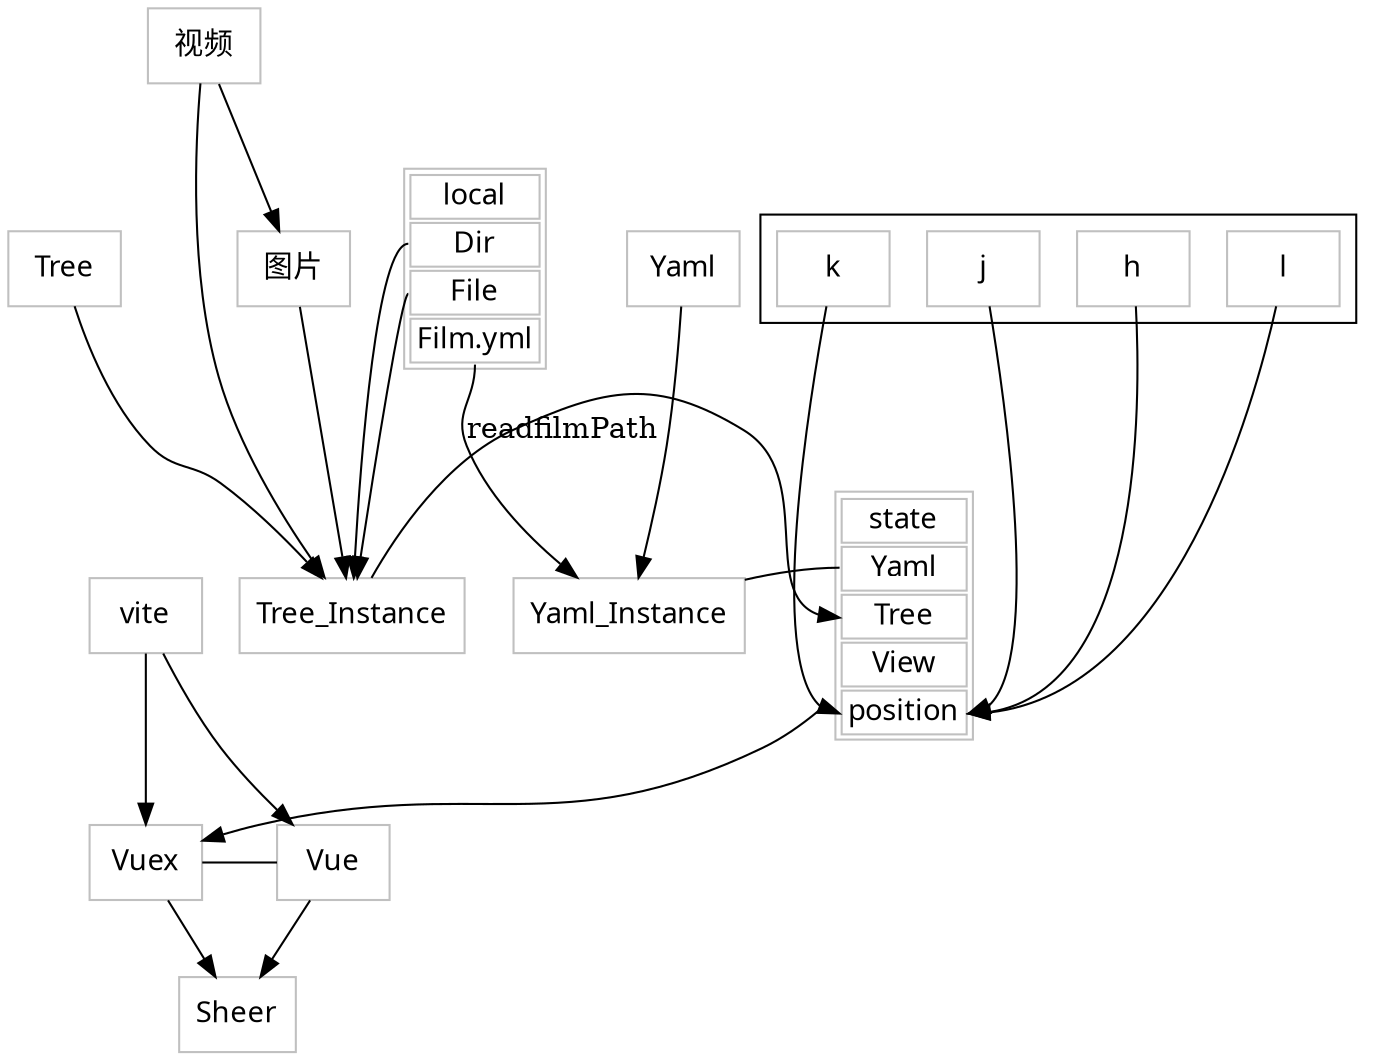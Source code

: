digraph construct {

    node [color=gray,shape=box,fontname="FangSong"];
    {rank=max;Sheer}

    local [
        shape = plaintext
        label =<
        <table border='1' cellborder='1'>
            <tr><td colspan="1">local</td></tr>
             <tr>
             <td port='port_one'>Dir</td>
            </tr>
             <tr>
             <td port='port_two'>File</td>
            </tr>
             <tr>
             <td port='port_three'>Film.yml</td>
            </tr>
        </table>
        >
    ];
    state [
        shape = plaintext
        label =<
        <table border='1' cellborder='1'>
            <tr><td colspan="1">state</td></tr>
             <tr>
             <td port='port_one'>Yaml</td>
            </tr>
             <tr>
             <td port='port_two'>Tree</td>
            </tr>
             <tr>
             <td port='port_three'>View</td>
            </tr>
             <tr>
             <td port='port_four'>position</td>
            </tr>
        </table>
        >
    ];
    subgraph cluster_vim{
        l;
        k;
        j;
        h;
    }
    h -> state:port_four
    j -> state:port_four
    k -> state:port_four
    l -> state:port_four
    subgraph cluster_init{
        label = "Init";
        Tree_Instance ;
        Yaml_Instance;
    }

    subgraph dependencies{
        // label="asd";
        // labelloc= "t";
        Vue;
        Vuex;
    }
    { rank=same; Vue Vuex };
    Vuex -> Vue[arrowhead=none];
    Vuex -> {Sheer};
    state -> Vuex;
    Vue -> Sheer ;
    vite -> Vue;
    vite -> Vuex;

    // subgraph cluster_p{
    subgraph cluster_datastructure{
        // label="ad";
        Tree
        Yaml
        pos = "1,2!"
    }
    // { rank=  };
    { rank=same; Tree Yaml };
    { rank=same; Tree_Instance Yaml_Instance state};
    Tree -> Tree_Instance;
    Yaml -> Yaml_Instance;
    {Tree_Instance} -> state:port_two;
    Yaml_Instance -> state:port_one;
    // Tree_Instance -> local

    local:port_one -> Tree_Instance;
    local:port_two -> Tree_Instance;
    local:port_three -> Yaml_Instance[label="readfilmPath"];

    {rank = some; 视频 图片}
    视频-> 图片
    {视频,图片} -> Tree_Instance

}

